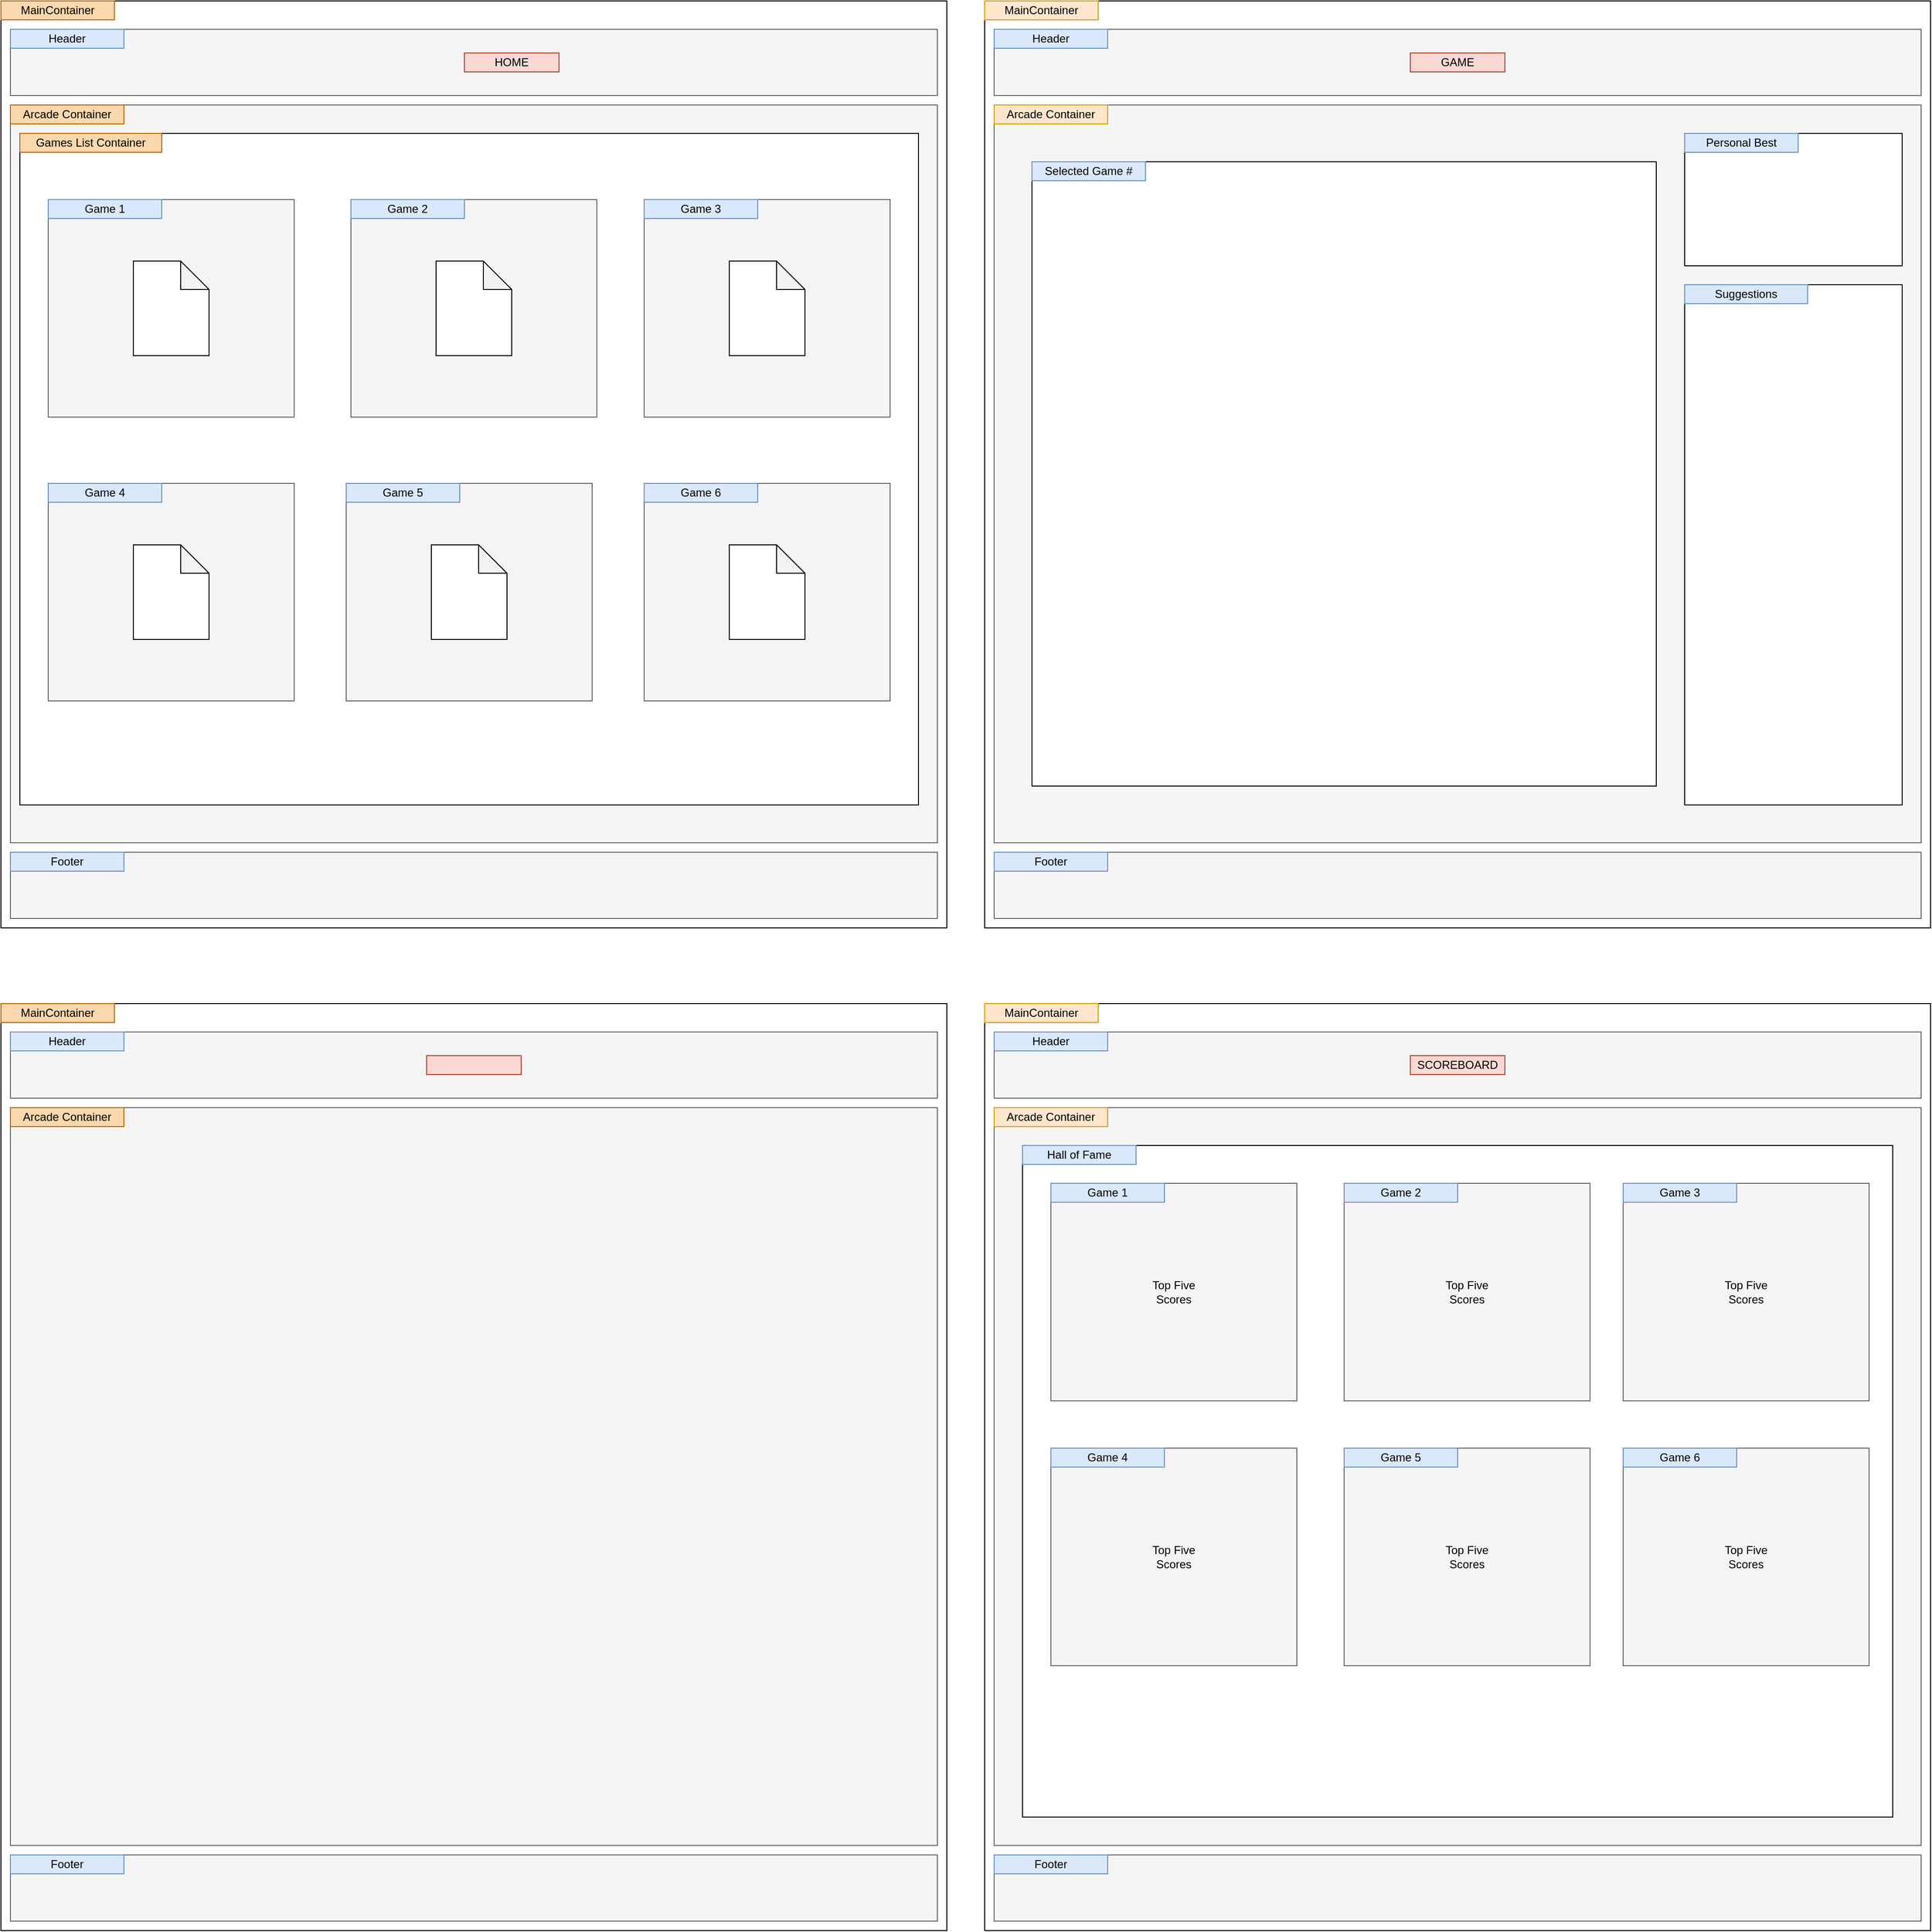 <mxfile version="14.0.1" type="github">
  <diagram id="lpGRFmGQLCXJ5mcSEajq" name="Page-1">
    <mxGraphModel dx="1426" dy="744" grid="1" gridSize="10" guides="1" tooltips="1" connect="1" arrows="1" fold="1" page="1" pageScale="1" pageWidth="827" pageHeight="1169" math="0" shadow="0">
      <root>
        <mxCell id="0" />
        <mxCell id="1" parent="0" />
        <mxCell id="n1AY75dDJvXKPIUKiL3a-1" value="" style="rounded=0;whiteSpace=wrap;html=1;" parent="1" vertex="1">
          <mxGeometry x="40" y="20" width="1000" height="980" as="geometry" />
        </mxCell>
        <mxCell id="n1AY75dDJvXKPIUKiL3a-2" value="&lt;div&gt;MainContainer&lt;/div&gt;" style="text;html=1;strokeColor=#b46504;fillColor=#fad7ac;align=center;verticalAlign=middle;whiteSpace=wrap;rounded=0;" parent="1" vertex="1">
          <mxGeometry x="40" y="20" width="120" height="20" as="geometry" />
        </mxCell>
        <mxCell id="n1AY75dDJvXKPIUKiL3a-3" value="" style="rounded=0;whiteSpace=wrap;html=1;fillColor=#f5f5f5;strokeColor=#666666;fontColor=#333333;" parent="1" vertex="1">
          <mxGeometry x="50" y="50" width="980" height="70" as="geometry" />
        </mxCell>
        <mxCell id="n1AY75dDJvXKPIUKiL3a-5" value="Header" style="text;html=1;strokeColor=#6c8ebf;fillColor=#dae8fc;align=center;verticalAlign=middle;whiteSpace=wrap;rounded=0;" parent="1" vertex="1">
          <mxGeometry x="50" y="50" width="120" height="20" as="geometry" />
        </mxCell>
        <mxCell id="n1AY75dDJvXKPIUKiL3a-6" value="" style="rounded=0;whiteSpace=wrap;html=1;fillColor=#f5f5f5;strokeColor=#666666;fontColor=#333333;" parent="1" vertex="1">
          <mxGeometry x="50" y="920" width="980" height="70" as="geometry" />
        </mxCell>
        <mxCell id="n1AY75dDJvXKPIUKiL3a-7" value="Footer" style="text;html=1;strokeColor=#6c8ebf;fillColor=#dae8fc;align=center;verticalAlign=middle;whiteSpace=wrap;rounded=0;" parent="1" vertex="1">
          <mxGeometry x="50" y="880" width="120" height="20" as="geometry" />
        </mxCell>
        <mxCell id="n1AY75dDJvXKPIUKiL3a-8" value="" style="rounded=0;whiteSpace=wrap;html=1;fillColor=#f5f5f5;strokeColor=#666666;fontColor=#333333;" parent="1" vertex="1">
          <mxGeometry x="50" y="130" width="980" height="780" as="geometry" />
        </mxCell>
        <mxCell id="n1AY75dDJvXKPIUKiL3a-9" value="Arcade Container" style="text;html=1;strokeColor=#b46504;fillColor=#fad7ac;align=center;verticalAlign=middle;whiteSpace=wrap;rounded=0;" parent="1" vertex="1">
          <mxGeometry x="50" y="130" width="120" height="20" as="geometry" />
        </mxCell>
        <mxCell id="n1AY75dDJvXKPIUKiL3a-10" value="" style="rounded=0;whiteSpace=wrap;html=1;" parent="1" vertex="1">
          <mxGeometry x="60" y="160" width="950" height="710" as="geometry" />
        </mxCell>
        <mxCell id="n1AY75dDJvXKPIUKiL3a-11" value="Games List Container" style="text;html=1;strokeColor=#b46504;fillColor=#fad7ac;align=center;verticalAlign=middle;whiteSpace=wrap;rounded=0;" parent="1" vertex="1">
          <mxGeometry x="60" y="160" width="150" height="20" as="geometry" />
        </mxCell>
        <mxCell id="n1AY75dDJvXKPIUKiL3a-20" value="" style="rounded=0;whiteSpace=wrap;html=1;" parent="1" vertex="1">
          <mxGeometry x="1080" y="20" width="1000" height="980" as="geometry" />
        </mxCell>
        <mxCell id="n1AY75dDJvXKPIUKiL3a-21" value="&lt;div&gt;MainContainer&lt;/div&gt;" style="text;html=1;strokeColor=#d79b00;fillColor=#ffe6cc;align=center;verticalAlign=middle;whiteSpace=wrap;rounded=0;" parent="1" vertex="1">
          <mxGeometry x="1080" y="20" width="120" height="20" as="geometry" />
        </mxCell>
        <mxCell id="n1AY75dDJvXKPIUKiL3a-22" value="" style="rounded=0;whiteSpace=wrap;html=1;fillColor=#f5f5f5;strokeColor=#666666;fontColor=#333333;" parent="1" vertex="1">
          <mxGeometry x="1090" y="50" width="980" height="70" as="geometry" />
        </mxCell>
        <mxCell id="n1AY75dDJvXKPIUKiL3a-23" value="Header" style="text;html=1;strokeColor=#6c8ebf;fillColor=#dae8fc;align=center;verticalAlign=middle;whiteSpace=wrap;rounded=0;" parent="1" vertex="1">
          <mxGeometry x="1090" y="50" width="120" height="20" as="geometry" />
        </mxCell>
        <mxCell id="n1AY75dDJvXKPIUKiL3a-24" value="" style="rounded=0;whiteSpace=wrap;html=1;fillColor=#f5f5f5;strokeColor=#666666;fontColor=#333333;" parent="1" vertex="1">
          <mxGeometry x="1090" y="920" width="980" height="70" as="geometry" />
        </mxCell>
        <mxCell id="n1AY75dDJvXKPIUKiL3a-25" value="Footer" style="text;html=1;strokeColor=#6c8ebf;fillColor=#dae8fc;align=center;verticalAlign=middle;whiteSpace=wrap;rounded=0;" parent="1" vertex="1">
          <mxGeometry x="1090" y="880" width="120" height="20" as="geometry" />
        </mxCell>
        <mxCell id="n1AY75dDJvXKPIUKiL3a-26" value="" style="rounded=0;whiteSpace=wrap;html=1;fillColor=#f5f5f5;strokeColor=#666666;fontColor=#333333;" parent="1" vertex="1">
          <mxGeometry x="1090" y="130" width="980" height="780" as="geometry" />
        </mxCell>
        <mxCell id="n1AY75dDJvXKPIUKiL3a-27" value="Arcade Container" style="text;html=1;strokeColor=#d79b00;fillColor=#ffe6cc;align=center;verticalAlign=middle;whiteSpace=wrap;rounded=0;" parent="1" vertex="1">
          <mxGeometry x="1090" y="130" width="120" height="20" as="geometry" />
        </mxCell>
        <mxCell id="n1AY75dDJvXKPIUKiL3a-30" value="" style="rounded=0;whiteSpace=wrap;html=1;" parent="1" vertex="1">
          <mxGeometry x="1130" y="190" width="660" height="660" as="geometry" />
        </mxCell>
        <mxCell id="n1AY75dDJvXKPIUKiL3a-31" value="Selected Game #" style="text;html=1;strokeColor=#6c8ebf;fillColor=#dae8fc;align=center;verticalAlign=middle;whiteSpace=wrap;rounded=0;" parent="1" vertex="1">
          <mxGeometry x="1130" y="190" width="120" height="20" as="geometry" />
        </mxCell>
        <mxCell id="n1AY75dDJvXKPIUKiL3a-40" value="" style="rounded=0;whiteSpace=wrap;html=1;" parent="1" vertex="1">
          <mxGeometry x="1820" y="160" width="230" height="140" as="geometry" />
        </mxCell>
        <mxCell id="n1AY75dDJvXKPIUKiL3a-41" value="Personal Best" style="text;html=1;strokeColor=#6c8ebf;fillColor=#dae8fc;align=center;verticalAlign=middle;whiteSpace=wrap;rounded=0;" parent="1" vertex="1">
          <mxGeometry x="1820" y="160" width="120" height="20" as="geometry" />
        </mxCell>
        <mxCell id="n1AY75dDJvXKPIUKiL3a-42" value="" style="rounded=0;whiteSpace=wrap;html=1;" parent="1" vertex="1">
          <mxGeometry x="1820" y="320" width="230" height="550" as="geometry" />
        </mxCell>
        <mxCell id="n1AY75dDJvXKPIUKiL3a-43" value="Suggestions" style="text;html=1;strokeColor=#6c8ebf;fillColor=#dae8fc;align=center;verticalAlign=middle;whiteSpace=wrap;rounded=0;" parent="1" vertex="1">
          <mxGeometry x="1820" y="320" width="130" height="20" as="geometry" />
        </mxCell>
        <mxCell id="n1AY75dDJvXKPIUKiL3a-44" value="Footer" style="text;html=1;strokeColor=#6c8ebf;fillColor=#dae8fc;align=center;verticalAlign=middle;whiteSpace=wrap;rounded=0;" parent="1" vertex="1">
          <mxGeometry x="50" y="920" width="120" height="20" as="geometry" />
        </mxCell>
        <mxCell id="n1AY75dDJvXKPIUKiL3a-45" value="Footer" style="text;html=1;strokeColor=#6c8ebf;fillColor=#dae8fc;align=center;verticalAlign=middle;whiteSpace=wrap;rounded=0;" parent="1" vertex="1">
          <mxGeometry x="1090" y="920" width="120" height="20" as="geometry" />
        </mxCell>
        <mxCell id="n1AY75dDJvXKPIUKiL3a-46" value="" style="rounded=0;whiteSpace=wrap;html=1;" parent="1" vertex="1">
          <mxGeometry x="1080" y="1080" width="1000" height="980" as="geometry" />
        </mxCell>
        <mxCell id="n1AY75dDJvXKPIUKiL3a-47" value="&lt;div&gt;MainContainer&lt;/div&gt;" style="text;html=1;strokeColor=#d79b00;fillColor=#ffe6cc;align=center;verticalAlign=middle;whiteSpace=wrap;rounded=0;" parent="1" vertex="1">
          <mxGeometry x="1080" y="1080" width="120" height="20" as="geometry" />
        </mxCell>
        <mxCell id="n1AY75dDJvXKPIUKiL3a-48" value="" style="rounded=0;whiteSpace=wrap;html=1;fillColor=#f5f5f5;strokeColor=#666666;fontColor=#333333;" parent="1" vertex="1">
          <mxGeometry x="1090" y="1110" width="980" height="70" as="geometry" />
        </mxCell>
        <mxCell id="n1AY75dDJvXKPIUKiL3a-49" value="Header" style="text;html=1;strokeColor=#6c8ebf;fillColor=#dae8fc;align=center;verticalAlign=middle;whiteSpace=wrap;rounded=0;" parent="1" vertex="1">
          <mxGeometry x="1090" y="1110" width="120" height="20" as="geometry" />
        </mxCell>
        <mxCell id="n1AY75dDJvXKPIUKiL3a-50" value="" style="rounded=0;whiteSpace=wrap;html=1;fillColor=#f5f5f5;strokeColor=#666666;fontColor=#333333;" parent="1" vertex="1">
          <mxGeometry x="1090" y="1980" width="980" height="70" as="geometry" />
        </mxCell>
        <mxCell id="n1AY75dDJvXKPIUKiL3a-51" value="Footer" style="text;html=1;strokeColor=#6c8ebf;fillColor=#dae8fc;align=center;verticalAlign=middle;whiteSpace=wrap;rounded=0;" parent="1" vertex="1">
          <mxGeometry x="1090" y="1940" width="120" height="20" as="geometry" />
        </mxCell>
        <mxCell id="n1AY75dDJvXKPIUKiL3a-52" value="" style="rounded=0;whiteSpace=wrap;html=1;fillColor=#f5f5f5;strokeColor=#666666;fontColor=#333333;" parent="1" vertex="1">
          <mxGeometry x="1090" y="1190" width="980" height="780" as="geometry" />
        </mxCell>
        <mxCell id="n1AY75dDJvXKPIUKiL3a-53" value="Arcade Container" style="text;html=1;strokeColor=#d79b00;fillColor=#ffe6cc;align=center;verticalAlign=middle;whiteSpace=wrap;rounded=0;" parent="1" vertex="1">
          <mxGeometry x="1090" y="1190" width="120" height="20" as="geometry" />
        </mxCell>
        <mxCell id="n1AY75dDJvXKPIUKiL3a-56" value="" style="rounded=0;whiteSpace=wrap;html=1;" parent="1" vertex="1">
          <mxGeometry x="1120" y="1230" width="920" height="710" as="geometry" />
        </mxCell>
        <mxCell id="n1AY75dDJvXKPIUKiL3a-57" value="Hall of Fame" style="text;html=1;strokeColor=#6c8ebf;fillColor=#dae8fc;align=center;verticalAlign=middle;whiteSpace=wrap;rounded=0;" parent="1" vertex="1">
          <mxGeometry x="1120" y="1230" width="120" height="20" as="geometry" />
        </mxCell>
        <mxCell id="n1AY75dDJvXKPIUKiL3a-62" value="Footer" style="text;html=1;strokeColor=#6c8ebf;fillColor=#dae8fc;align=center;verticalAlign=middle;whiteSpace=wrap;rounded=0;" parent="1" vertex="1">
          <mxGeometry x="1090" y="1980" width="120" height="20" as="geometry" />
        </mxCell>
        <mxCell id="n1AY75dDJvXKPIUKiL3a-63" value="SCOREBOARD" style="text;html=1;strokeColor=#ae4132;fillColor=#fad9d5;align=center;verticalAlign=middle;whiteSpace=wrap;rounded=0;" parent="1" vertex="1">
          <mxGeometry x="1530" y="1135" width="100" height="20" as="geometry" />
        </mxCell>
        <mxCell id="n1AY75dDJvXKPIUKiL3a-64" value="GAME" style="text;html=1;strokeColor=#ae4132;fillColor=#fad9d5;align=center;verticalAlign=middle;whiteSpace=wrap;rounded=0;" parent="1" vertex="1">
          <mxGeometry x="1530" y="75" width="100" height="20" as="geometry" />
        </mxCell>
        <mxCell id="n1AY75dDJvXKPIUKiL3a-65" value="HOME" style="text;html=1;strokeColor=#ae4132;fillColor=#fad9d5;align=center;verticalAlign=middle;whiteSpace=wrap;rounded=0;" parent="1" vertex="1">
          <mxGeometry x="530" y="75" width="100" height="20" as="geometry" />
        </mxCell>
        <mxCell id="n1AY75dDJvXKPIUKiL3a-68" value="" style="rounded=0;whiteSpace=wrap;html=1;" parent="1" vertex="1">
          <mxGeometry x="40" y="1080" width="1000" height="980" as="geometry" />
        </mxCell>
        <mxCell id="n1AY75dDJvXKPIUKiL3a-69" value="&lt;div&gt;MainContainer&lt;/div&gt;" style="text;html=1;strokeColor=#b46504;fillColor=#fad7ac;align=center;verticalAlign=middle;whiteSpace=wrap;rounded=0;" parent="1" vertex="1">
          <mxGeometry x="40" y="1080" width="120" height="20" as="geometry" />
        </mxCell>
        <mxCell id="n1AY75dDJvXKPIUKiL3a-70" value="" style="rounded=0;whiteSpace=wrap;html=1;fillColor=#f5f5f5;strokeColor=#666666;fontColor=#333333;" parent="1" vertex="1">
          <mxGeometry x="50" y="1110" width="980" height="70" as="geometry" />
        </mxCell>
        <mxCell id="n1AY75dDJvXKPIUKiL3a-71" value="Header" style="text;html=1;strokeColor=#6c8ebf;fillColor=#dae8fc;align=center;verticalAlign=middle;whiteSpace=wrap;rounded=0;" parent="1" vertex="1">
          <mxGeometry x="50" y="1110" width="120" height="20" as="geometry" />
        </mxCell>
        <mxCell id="n1AY75dDJvXKPIUKiL3a-72" value="" style="rounded=0;whiteSpace=wrap;html=1;fillColor=#f5f5f5;strokeColor=#666666;fontColor=#333333;" parent="1" vertex="1">
          <mxGeometry x="50" y="1980" width="980" height="70" as="geometry" />
        </mxCell>
        <mxCell id="n1AY75dDJvXKPIUKiL3a-73" value="Footer" style="text;html=1;strokeColor=#6c8ebf;fillColor=#dae8fc;align=center;verticalAlign=middle;whiteSpace=wrap;rounded=0;" parent="1" vertex="1">
          <mxGeometry x="50" y="1940" width="120" height="20" as="geometry" />
        </mxCell>
        <mxCell id="n1AY75dDJvXKPIUKiL3a-74" value="" style="rounded=0;whiteSpace=wrap;html=1;fillColor=#f5f5f5;strokeColor=#666666;fontColor=#333333;" parent="1" vertex="1">
          <mxGeometry x="50" y="1190" width="980" height="780" as="geometry" />
        </mxCell>
        <mxCell id="n1AY75dDJvXKPIUKiL3a-75" value="Arcade Container" style="text;html=1;strokeColor=#b46504;fillColor=#fad7ac;align=center;verticalAlign=middle;whiteSpace=wrap;rounded=0;" parent="1" vertex="1">
          <mxGeometry x="50" y="1190" width="120" height="20" as="geometry" />
        </mxCell>
        <mxCell id="n1AY75dDJvXKPIUKiL3a-86" value="Footer" style="text;html=1;strokeColor=#6c8ebf;fillColor=#dae8fc;align=center;verticalAlign=middle;whiteSpace=wrap;rounded=0;" parent="1" vertex="1">
          <mxGeometry x="50" y="1980" width="120" height="20" as="geometry" />
        </mxCell>
        <mxCell id="n1AY75dDJvXKPIUKiL3a-87" value="" style="text;html=1;strokeColor=#ae4132;fillColor=#fad9d5;align=center;verticalAlign=middle;whiteSpace=wrap;rounded=0;" parent="1" vertex="1">
          <mxGeometry x="490" y="1135" width="100" height="20" as="geometry" />
        </mxCell>
        <mxCell id="XGGesKq-egn7d49ll_vX-3" value="" style="group" parent="1" vertex="1" connectable="0">
          <mxGeometry x="90" y="230" width="260" height="230" as="geometry" />
        </mxCell>
        <mxCell id="n1AY75dDJvXKPIUKiL3a-14" value="" style="rounded=0;whiteSpace=wrap;html=1;fillColor=#f5f5f5;strokeColor=#666666;fontColor=#333333;" parent="XGGesKq-egn7d49ll_vX-3" vertex="1">
          <mxGeometry width="260" height="230" as="geometry" />
        </mxCell>
        <mxCell id="n1AY75dDJvXKPIUKiL3a-15" value="Game 1" style="text;html=1;strokeColor=#6c8ebf;fillColor=#dae8fc;align=center;verticalAlign=middle;whiteSpace=wrap;rounded=0;" parent="XGGesKq-egn7d49ll_vX-3" vertex="1">
          <mxGeometry width="120" height="20" as="geometry" />
        </mxCell>
        <mxCell id="cUkHE_b0gsF6nqKIRXyq-20" value="" style="shape=note;whiteSpace=wrap;html=1;backgroundOutline=1;darkOpacity=0.05;" vertex="1" parent="XGGesKq-egn7d49ll_vX-3">
          <mxGeometry x="90" y="65" width="80" height="100" as="geometry" />
        </mxCell>
        <mxCell id="XGGesKq-egn7d49ll_vX-4" value="" style="group" parent="1" vertex="1" connectable="0">
          <mxGeometry x="410" y="230" width="260" height="230" as="geometry" />
        </mxCell>
        <mxCell id="XGGesKq-egn7d49ll_vX-5" value="" style="rounded=0;whiteSpace=wrap;html=1;fillColor=#f5f5f5;strokeColor=#666666;fontColor=#333333;" parent="XGGesKq-egn7d49ll_vX-4" vertex="1">
          <mxGeometry width="260" height="230" as="geometry" />
        </mxCell>
        <mxCell id="XGGesKq-egn7d49ll_vX-6" value="Game 2" style="text;html=1;strokeColor=#6c8ebf;fillColor=#dae8fc;align=center;verticalAlign=middle;whiteSpace=wrap;rounded=0;" parent="XGGesKq-egn7d49ll_vX-4" vertex="1">
          <mxGeometry width="120" height="20" as="geometry" />
        </mxCell>
        <mxCell id="cUkHE_b0gsF6nqKIRXyq-21" value="" style="shape=note;whiteSpace=wrap;html=1;backgroundOutline=1;darkOpacity=0.05;" vertex="1" parent="XGGesKq-egn7d49ll_vX-4">
          <mxGeometry x="90" y="65" width="80" height="100" as="geometry" />
        </mxCell>
        <mxCell id="XGGesKq-egn7d49ll_vX-7" value="" style="group" parent="1" vertex="1" connectable="0">
          <mxGeometry x="720" y="230" width="260" height="230" as="geometry" />
        </mxCell>
        <mxCell id="XGGesKq-egn7d49ll_vX-8" value="" style="rounded=0;whiteSpace=wrap;html=1;fillColor=#f5f5f5;strokeColor=#666666;fontColor=#333333;" parent="XGGesKq-egn7d49ll_vX-7" vertex="1">
          <mxGeometry width="260" height="230" as="geometry" />
        </mxCell>
        <mxCell id="XGGesKq-egn7d49ll_vX-9" value="Game 3" style="text;html=1;strokeColor=#6c8ebf;fillColor=#dae8fc;align=center;verticalAlign=middle;whiteSpace=wrap;rounded=0;" parent="XGGesKq-egn7d49ll_vX-7" vertex="1">
          <mxGeometry width="120" height="20" as="geometry" />
        </mxCell>
        <mxCell id="cUkHE_b0gsF6nqKIRXyq-22" value="" style="shape=note;whiteSpace=wrap;html=1;backgroundOutline=1;darkOpacity=0.05;" vertex="1" parent="XGGesKq-egn7d49ll_vX-7">
          <mxGeometry x="90" y="65" width="80" height="100" as="geometry" />
        </mxCell>
        <mxCell id="XGGesKq-egn7d49ll_vX-10" value="" style="group" parent="1" vertex="1" connectable="0">
          <mxGeometry x="90" y="530" width="260" height="230" as="geometry" />
        </mxCell>
        <mxCell id="XGGesKq-egn7d49ll_vX-11" value="" style="rounded=0;whiteSpace=wrap;html=1;fillColor=#f5f5f5;strokeColor=#666666;fontColor=#333333;" parent="XGGesKq-egn7d49ll_vX-10" vertex="1">
          <mxGeometry width="260" height="230" as="geometry" />
        </mxCell>
        <mxCell id="XGGesKq-egn7d49ll_vX-12" value="Game 4" style="text;html=1;strokeColor=#6c8ebf;fillColor=#dae8fc;align=center;verticalAlign=middle;whiteSpace=wrap;rounded=0;" parent="XGGesKq-egn7d49ll_vX-10" vertex="1">
          <mxGeometry width="120" height="20" as="geometry" />
        </mxCell>
        <mxCell id="cUkHE_b0gsF6nqKIRXyq-25" value="" style="shape=note;whiteSpace=wrap;html=1;backgroundOutline=1;darkOpacity=0.05;" vertex="1" parent="XGGesKq-egn7d49ll_vX-10">
          <mxGeometry x="90" y="65" width="80" height="100" as="geometry" />
        </mxCell>
        <mxCell id="XGGesKq-egn7d49ll_vX-13" value="" style="group" parent="1" vertex="1" connectable="0">
          <mxGeometry x="720" y="530" width="260" height="230" as="geometry" />
        </mxCell>
        <mxCell id="XGGesKq-egn7d49ll_vX-14" value="" style="rounded=0;whiteSpace=wrap;html=1;fillColor=#f5f5f5;strokeColor=#666666;fontColor=#333333;" parent="XGGesKq-egn7d49ll_vX-13" vertex="1">
          <mxGeometry width="260" height="230" as="geometry" />
        </mxCell>
        <mxCell id="XGGesKq-egn7d49ll_vX-15" value="Game 6" style="text;html=1;strokeColor=#6c8ebf;fillColor=#dae8fc;align=center;verticalAlign=middle;whiteSpace=wrap;rounded=0;" parent="XGGesKq-egn7d49ll_vX-13" vertex="1">
          <mxGeometry width="120" height="20" as="geometry" />
        </mxCell>
        <mxCell id="cUkHE_b0gsF6nqKIRXyq-23" value="" style="shape=note;whiteSpace=wrap;html=1;backgroundOutline=1;darkOpacity=0.05;" vertex="1" parent="XGGesKq-egn7d49ll_vX-13">
          <mxGeometry x="90" y="65" width="80" height="100" as="geometry" />
        </mxCell>
        <mxCell id="XGGesKq-egn7d49ll_vX-16" value="" style="group" parent="1" vertex="1" connectable="0">
          <mxGeometry x="405" y="530" width="260" height="230" as="geometry" />
        </mxCell>
        <mxCell id="XGGesKq-egn7d49ll_vX-17" value="" style="rounded=0;whiteSpace=wrap;html=1;fillColor=#f5f5f5;strokeColor=#666666;fontColor=#333333;" parent="XGGesKq-egn7d49ll_vX-16" vertex="1">
          <mxGeometry width="260" height="230" as="geometry" />
        </mxCell>
        <mxCell id="XGGesKq-egn7d49ll_vX-18" value="Game 5" style="text;html=1;strokeColor=#6c8ebf;fillColor=#dae8fc;align=center;verticalAlign=middle;whiteSpace=wrap;rounded=0;" parent="XGGesKq-egn7d49ll_vX-16" vertex="1">
          <mxGeometry width="120" height="20" as="geometry" />
        </mxCell>
        <mxCell id="cUkHE_b0gsF6nqKIRXyq-24" value="" style="shape=note;whiteSpace=wrap;html=1;backgroundOutline=1;darkOpacity=0.05;" vertex="1" parent="XGGesKq-egn7d49ll_vX-16">
          <mxGeometry x="90" y="65" width="80" height="100" as="geometry" />
        </mxCell>
        <mxCell id="cUkHE_b0gsF6nqKIRXyq-1" value="" style="group" vertex="1" connectable="0" parent="1">
          <mxGeometry x="1150" y="1270" width="260" height="230" as="geometry" />
        </mxCell>
        <mxCell id="cUkHE_b0gsF6nqKIRXyq-2" value="" style="rounded=0;whiteSpace=wrap;html=1;fillColor=#f5f5f5;strokeColor=#666666;fontColor=#333333;" vertex="1" parent="cUkHE_b0gsF6nqKIRXyq-1">
          <mxGeometry width="260" height="230" as="geometry" />
        </mxCell>
        <mxCell id="cUkHE_b0gsF6nqKIRXyq-3" value="Game 1" style="text;html=1;strokeColor=#6c8ebf;fillColor=#dae8fc;align=center;verticalAlign=middle;whiteSpace=wrap;rounded=0;" vertex="1" parent="cUkHE_b0gsF6nqKIRXyq-1">
          <mxGeometry width="120" height="20" as="geometry" />
        </mxCell>
        <mxCell id="cUkHE_b0gsF6nqKIRXyq-26" value="Top Five Scores" style="text;html=1;strokeColor=none;fillColor=none;align=center;verticalAlign=middle;whiteSpace=wrap;rounded=0;" vertex="1" parent="cUkHE_b0gsF6nqKIRXyq-1">
          <mxGeometry x="95" y="80" width="70" height="70" as="geometry" />
        </mxCell>
        <mxCell id="cUkHE_b0gsF6nqKIRXyq-4" value="" style="group" vertex="1" connectable="0" parent="1">
          <mxGeometry x="1460" y="1270" width="260" height="230" as="geometry" />
        </mxCell>
        <mxCell id="cUkHE_b0gsF6nqKIRXyq-5" value="" style="rounded=0;whiteSpace=wrap;html=1;fillColor=#f5f5f5;strokeColor=#666666;fontColor=#333333;" vertex="1" parent="cUkHE_b0gsF6nqKIRXyq-4">
          <mxGeometry width="260" height="230" as="geometry" />
        </mxCell>
        <mxCell id="cUkHE_b0gsF6nqKIRXyq-6" value="Game 2" style="text;html=1;strokeColor=#6c8ebf;fillColor=#dae8fc;align=center;verticalAlign=middle;whiteSpace=wrap;rounded=0;" vertex="1" parent="cUkHE_b0gsF6nqKIRXyq-4">
          <mxGeometry width="120" height="20" as="geometry" />
        </mxCell>
        <mxCell id="cUkHE_b0gsF6nqKIRXyq-27" value="Top Five Scores" style="text;html=1;strokeColor=none;fillColor=none;align=center;verticalAlign=middle;whiteSpace=wrap;rounded=0;" vertex="1" parent="cUkHE_b0gsF6nqKIRXyq-4">
          <mxGeometry x="95" y="80" width="70" height="70" as="geometry" />
        </mxCell>
        <mxCell id="cUkHE_b0gsF6nqKIRXyq-7" value="" style="group" vertex="1" connectable="0" parent="1">
          <mxGeometry x="1755" y="1270" width="260" height="230" as="geometry" />
        </mxCell>
        <mxCell id="cUkHE_b0gsF6nqKIRXyq-8" value="" style="rounded=0;whiteSpace=wrap;html=1;fillColor=#f5f5f5;strokeColor=#666666;fontColor=#333333;" vertex="1" parent="cUkHE_b0gsF6nqKIRXyq-7">
          <mxGeometry width="260" height="230" as="geometry" />
        </mxCell>
        <mxCell id="cUkHE_b0gsF6nqKIRXyq-9" value="Game 3" style="text;html=1;strokeColor=#6c8ebf;fillColor=#dae8fc;align=center;verticalAlign=middle;whiteSpace=wrap;rounded=0;" vertex="1" parent="cUkHE_b0gsF6nqKIRXyq-7">
          <mxGeometry width="120" height="20" as="geometry" />
        </mxCell>
        <mxCell id="cUkHE_b0gsF6nqKIRXyq-28" value="Top Five Scores" style="text;html=1;strokeColor=none;fillColor=none;align=center;verticalAlign=middle;whiteSpace=wrap;rounded=0;" vertex="1" parent="cUkHE_b0gsF6nqKIRXyq-7">
          <mxGeometry x="95" y="80" width="70" height="70" as="geometry" />
        </mxCell>
        <mxCell id="cUkHE_b0gsF6nqKIRXyq-10" value="" style="group" vertex="1" connectable="0" parent="1">
          <mxGeometry x="1150" y="1550" width="260" height="230" as="geometry" />
        </mxCell>
        <mxCell id="cUkHE_b0gsF6nqKIRXyq-11" value="" style="rounded=0;whiteSpace=wrap;html=1;fillColor=#f5f5f5;strokeColor=#666666;fontColor=#333333;" vertex="1" parent="cUkHE_b0gsF6nqKIRXyq-10">
          <mxGeometry width="260" height="230" as="geometry" />
        </mxCell>
        <mxCell id="cUkHE_b0gsF6nqKIRXyq-12" value="Game 4" style="text;html=1;strokeColor=#6c8ebf;fillColor=#dae8fc;align=center;verticalAlign=middle;whiteSpace=wrap;rounded=0;" vertex="1" parent="cUkHE_b0gsF6nqKIRXyq-10">
          <mxGeometry width="120" height="20" as="geometry" />
        </mxCell>
        <mxCell id="cUkHE_b0gsF6nqKIRXyq-31" value="Top Five Scores" style="text;html=1;strokeColor=none;fillColor=none;align=center;verticalAlign=middle;whiteSpace=wrap;rounded=0;" vertex="1" parent="cUkHE_b0gsF6nqKIRXyq-10">
          <mxGeometry x="95" y="80" width="70" height="70" as="geometry" />
        </mxCell>
        <mxCell id="cUkHE_b0gsF6nqKIRXyq-13" value="" style="group" vertex="1" connectable="0" parent="1">
          <mxGeometry x="1755" y="1550" width="260" height="230" as="geometry" />
        </mxCell>
        <mxCell id="cUkHE_b0gsF6nqKIRXyq-14" value="" style="rounded=0;whiteSpace=wrap;html=1;fillColor=#f5f5f5;strokeColor=#666666;fontColor=#333333;" vertex="1" parent="cUkHE_b0gsF6nqKIRXyq-13">
          <mxGeometry width="260" height="230" as="geometry" />
        </mxCell>
        <mxCell id="cUkHE_b0gsF6nqKIRXyq-15" value="Game 6" style="text;html=1;strokeColor=#6c8ebf;fillColor=#dae8fc;align=center;verticalAlign=middle;whiteSpace=wrap;rounded=0;" vertex="1" parent="cUkHE_b0gsF6nqKIRXyq-13">
          <mxGeometry width="120" height="20" as="geometry" />
        </mxCell>
        <mxCell id="cUkHE_b0gsF6nqKIRXyq-30" value="Top Five Scores" style="text;html=1;strokeColor=none;fillColor=none;align=center;verticalAlign=middle;whiteSpace=wrap;rounded=0;" vertex="1" parent="cUkHE_b0gsF6nqKIRXyq-13">
          <mxGeometry x="95" y="80" width="70" height="70" as="geometry" />
        </mxCell>
        <mxCell id="cUkHE_b0gsF6nqKIRXyq-16" value="" style="group" vertex="1" connectable="0" parent="1">
          <mxGeometry x="1460" y="1550" width="260" height="230" as="geometry" />
        </mxCell>
        <mxCell id="cUkHE_b0gsF6nqKIRXyq-17" value="" style="rounded=0;whiteSpace=wrap;html=1;fillColor=#f5f5f5;strokeColor=#666666;fontColor=#333333;" vertex="1" parent="cUkHE_b0gsF6nqKIRXyq-16">
          <mxGeometry width="260" height="230" as="geometry" />
        </mxCell>
        <mxCell id="cUkHE_b0gsF6nqKIRXyq-18" value="Game 5" style="text;html=1;strokeColor=#6c8ebf;fillColor=#dae8fc;align=center;verticalAlign=middle;whiteSpace=wrap;rounded=0;" vertex="1" parent="cUkHE_b0gsF6nqKIRXyq-16">
          <mxGeometry width="120" height="20" as="geometry" />
        </mxCell>
        <mxCell id="cUkHE_b0gsF6nqKIRXyq-29" value="Top Five Scores" style="text;html=1;strokeColor=none;fillColor=none;align=center;verticalAlign=middle;whiteSpace=wrap;rounded=0;" vertex="1" parent="cUkHE_b0gsF6nqKIRXyq-16">
          <mxGeometry x="95" y="80" width="70" height="70" as="geometry" />
        </mxCell>
      </root>
    </mxGraphModel>
  </diagram>
</mxfile>
